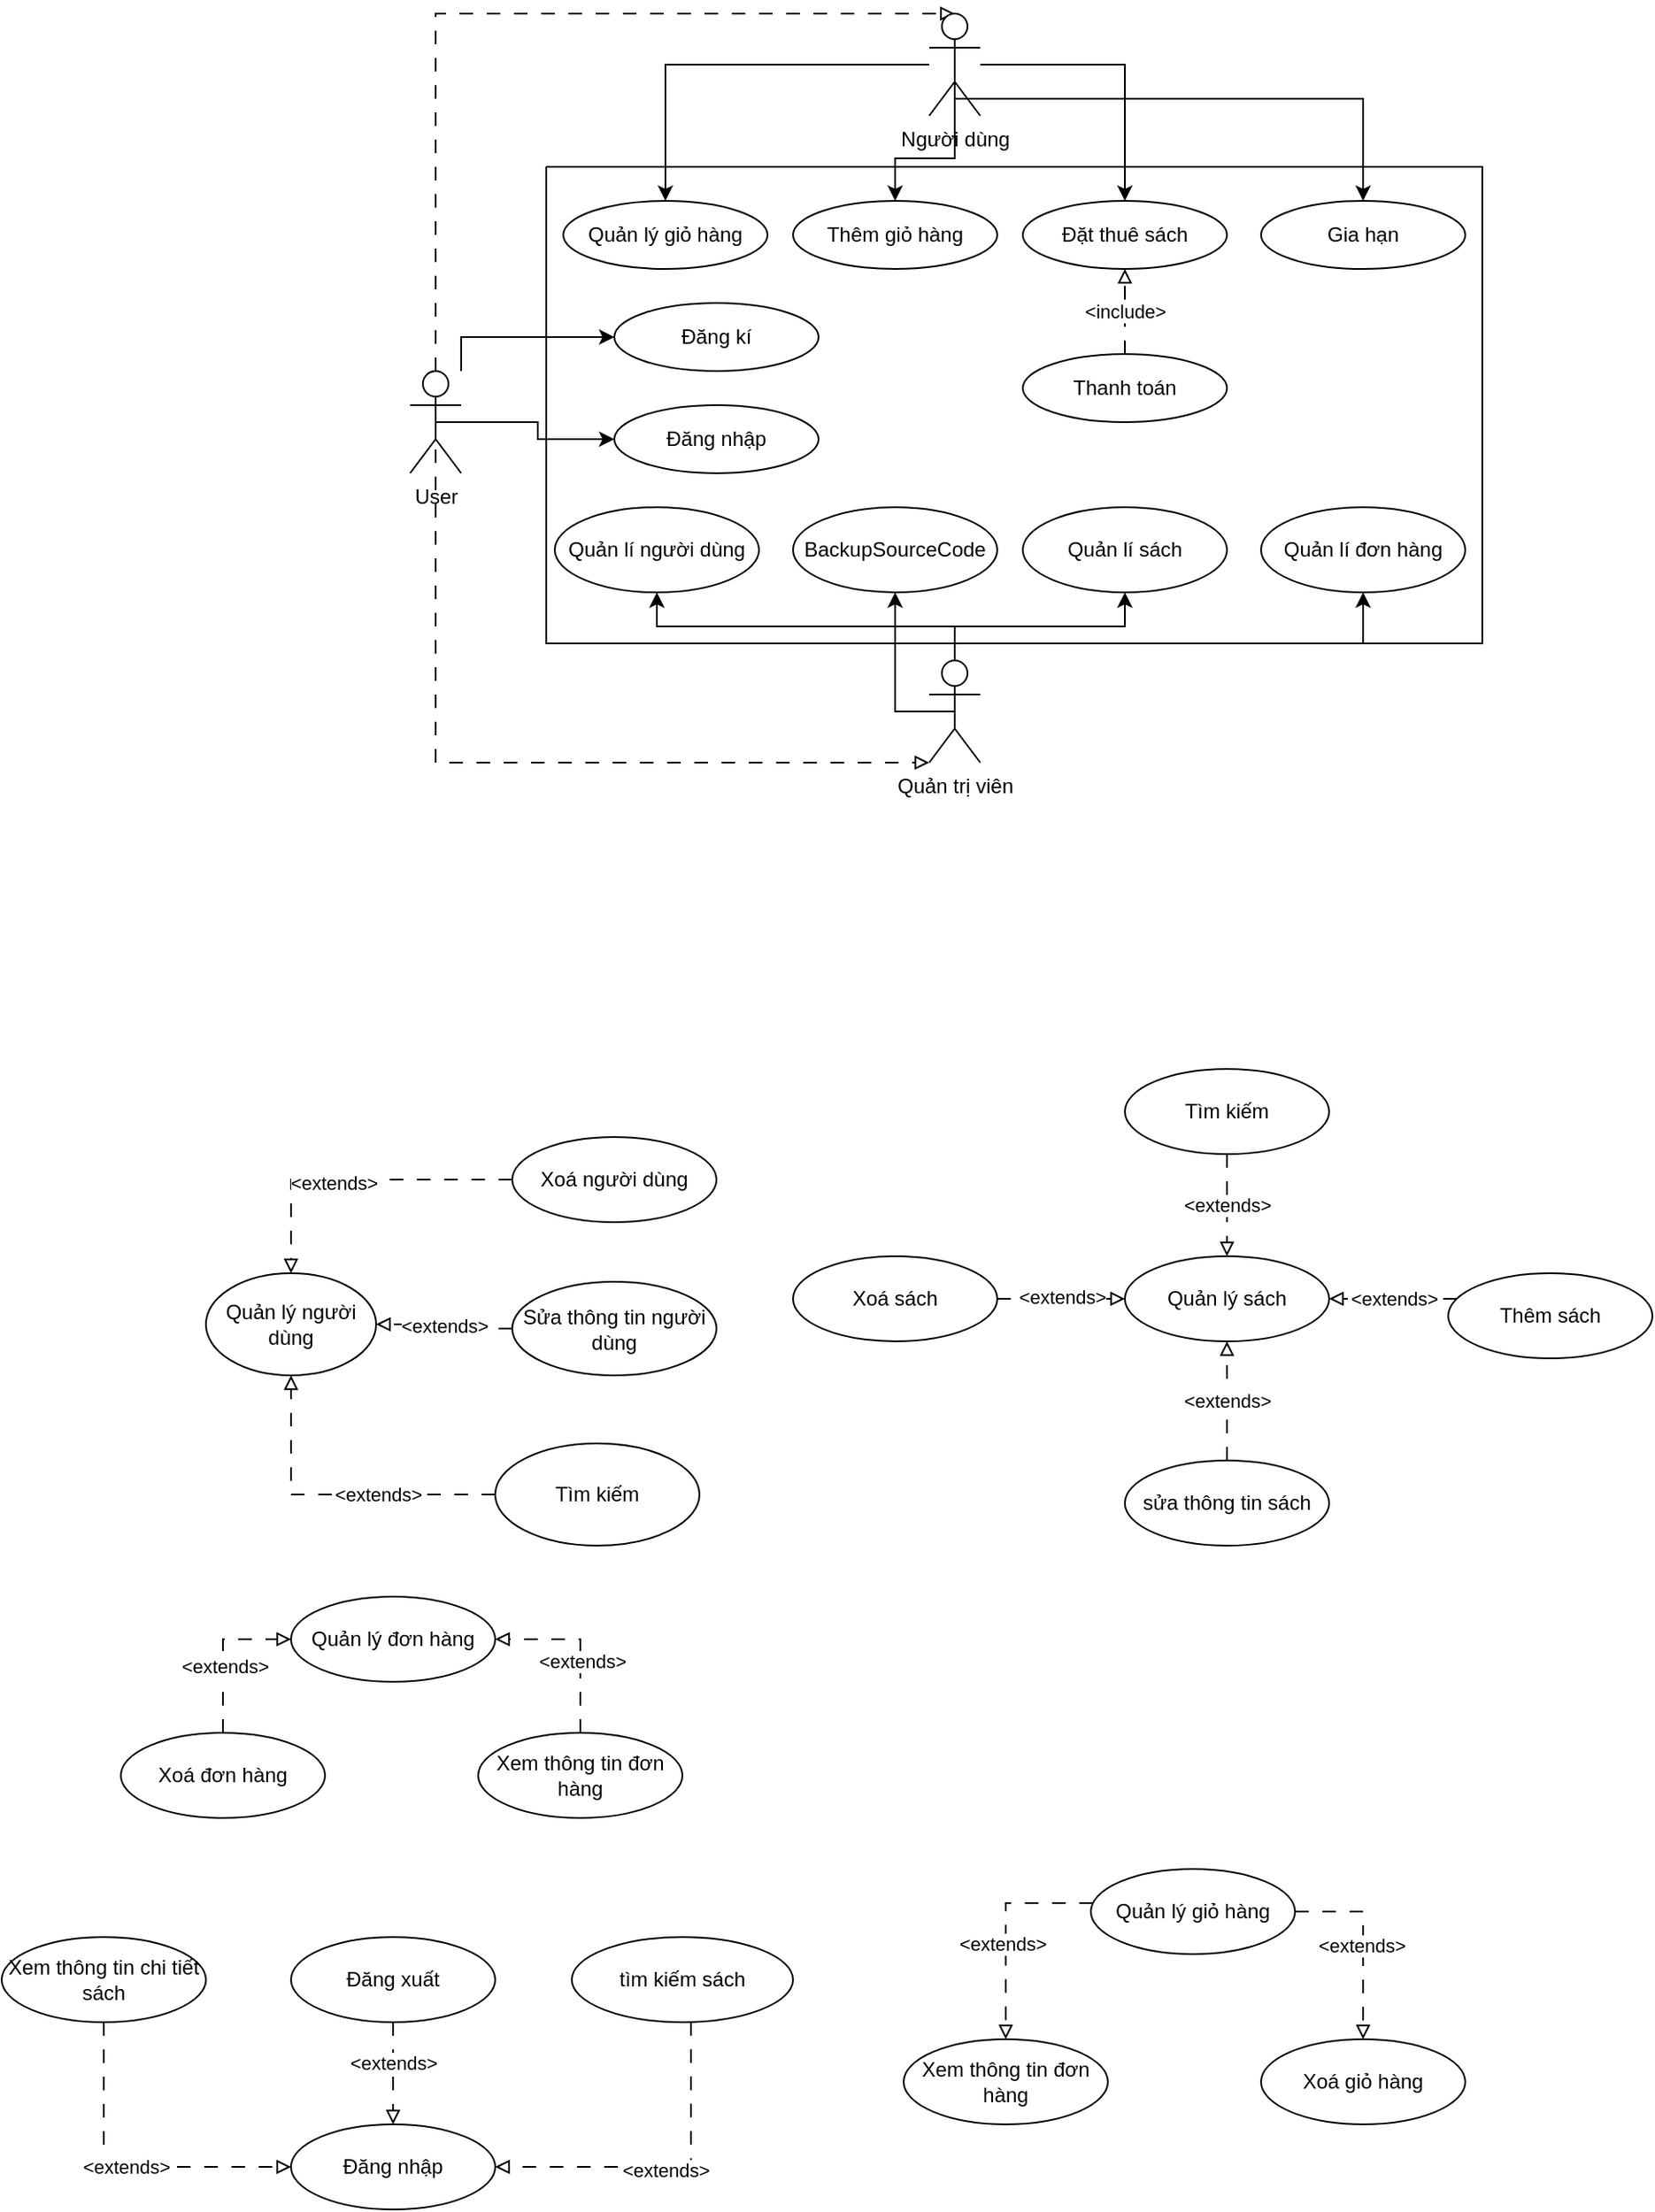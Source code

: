 <mxfile version="21.2.9" type="github">
  <diagram name="Page-1" id="_8bVg4KcjQ-vCVTVF04H">
    <mxGraphModel dx="1675" dy="452" grid="1" gridSize="10" guides="1" tooltips="1" connect="1" arrows="1" fold="1" page="1" pageScale="1" pageWidth="850" pageHeight="1100" math="0" shadow="0">
      <root>
        <mxCell id="0" />
        <mxCell id="1" parent="0" />
        <mxCell id="UjHxAH2bX7CEvZFCcsbU-24" style="edgeStyle=orthogonalEdgeStyle;rounded=0;orthogonalLoop=1;jettySize=auto;html=1;entryX=0;entryY=0.5;entryDx=0;entryDy=0;" parent="1" source="umWqZruVvDM2PWf6XDRT-1" target="umWqZruVvDM2PWf6XDRT-5" edge="1">
          <mxGeometry relative="1" as="geometry">
            <Array as="points">
              <mxPoint x="250" y="660" />
            </Array>
          </mxGeometry>
        </mxCell>
        <mxCell id="UjHxAH2bX7CEvZFCcsbU-31" style="edgeStyle=orthogonalEdgeStyle;rounded=0;orthogonalLoop=1;jettySize=auto;html=1;exitX=0.5;exitY=0.5;exitDx=0;exitDy=0;exitPerimeter=0;entryX=0;entryY=0.5;entryDx=0;entryDy=0;" parent="1" source="umWqZruVvDM2PWf6XDRT-1" target="umWqZruVvDM2PWf6XDRT-3" edge="1">
          <mxGeometry relative="1" as="geometry" />
        </mxCell>
        <mxCell id="UjHxAH2bX7CEvZFCcsbU-46" style="edgeStyle=orthogonalEdgeStyle;rounded=0;orthogonalLoop=1;jettySize=auto;html=1;exitX=0.5;exitY=0;exitDx=0;exitDy=0;exitPerimeter=0;entryX=0.5;entryY=0;entryDx=0;entryDy=0;entryPerimeter=0;dashed=1;endArrow=block;endFill=0;dashPattern=8 8;" parent="1" source="umWqZruVvDM2PWf6XDRT-1" target="umWqZruVvDM2PWf6XDRT-9" edge="1">
          <mxGeometry relative="1" as="geometry">
            <Array as="points">
              <mxPoint x="235" y="470" />
            </Array>
          </mxGeometry>
        </mxCell>
        <mxCell id="UjHxAH2bX7CEvZFCcsbU-47" style="edgeStyle=orthogonalEdgeStyle;rounded=0;orthogonalLoop=1;jettySize=auto;html=1;exitX=0.5;exitY=0.5;exitDx=0;exitDy=0;exitPerimeter=0;entryX=0;entryY=1;entryDx=0;entryDy=0;entryPerimeter=0;dashed=1;endArrow=block;endFill=0;dashPattern=8 8;" parent="1" source="umWqZruVvDM2PWf6XDRT-1" target="UjHxAH2bX7CEvZFCcsbU-5" edge="1">
          <mxGeometry relative="1" as="geometry">
            <Array as="points">
              <mxPoint x="235" y="910" />
            </Array>
          </mxGeometry>
        </mxCell>
        <mxCell id="umWqZruVvDM2PWf6XDRT-1" value="User" style="shape=umlActor;verticalLabelPosition=bottom;verticalAlign=top;html=1;outlineConnect=0;" parent="1" vertex="1">
          <mxGeometry x="220" y="680" width="30" height="60" as="geometry" />
        </mxCell>
        <mxCell id="umWqZruVvDM2PWf6XDRT-3" value="Đăng nhập" style="ellipse;whiteSpace=wrap;html=1;" parent="1" vertex="1">
          <mxGeometry x="340" y="700" width="120" height="40" as="geometry" />
        </mxCell>
        <mxCell id="umWqZruVvDM2PWf6XDRT-5" value="Đăng kí" style="ellipse;whiteSpace=wrap;html=1;" parent="1" vertex="1">
          <mxGeometry x="340" y="640" width="120" height="40" as="geometry" />
        </mxCell>
        <mxCell id="UjHxAH2bX7CEvZFCcsbU-35" style="edgeStyle=orthogonalEdgeStyle;rounded=0;orthogonalLoop=1;jettySize=auto;html=1;exitX=0.5;exitY=0.5;exitDx=0;exitDy=0;exitPerimeter=0;" parent="1" source="umWqZruVvDM2PWf6XDRT-9" target="umWqZruVvDM2PWf6XDRT-10" edge="1">
          <mxGeometry relative="1" as="geometry" />
        </mxCell>
        <mxCell id="UjHxAH2bX7CEvZFCcsbU-37" style="edgeStyle=orthogonalEdgeStyle;rounded=0;orthogonalLoop=1;jettySize=auto;html=1;" parent="1" source="umWqZruVvDM2PWf6XDRT-9" target="umWqZruVvDM2PWf6XDRT-15" edge="1">
          <mxGeometry relative="1" as="geometry" />
        </mxCell>
        <mxCell id="UjHxAH2bX7CEvZFCcsbU-38" style="edgeStyle=orthogonalEdgeStyle;rounded=0;orthogonalLoop=1;jettySize=auto;html=1;entryX=0.5;entryY=0;entryDx=0;entryDy=0;" parent="1" source="umWqZruVvDM2PWf6XDRT-9" target="umWqZruVvDM2PWf6XDRT-14" edge="1">
          <mxGeometry relative="1" as="geometry" />
        </mxCell>
        <mxCell id="sLHNT4tgapf9YTz1h-s4-8" style="edgeStyle=orthogonalEdgeStyle;rounded=0;orthogonalLoop=1;jettySize=auto;html=1;exitX=0.5;exitY=0.5;exitDx=0;exitDy=0;exitPerimeter=0;entryX=0.5;entryY=0;entryDx=0;entryDy=0;" parent="1" source="umWqZruVvDM2PWf6XDRT-9" target="sLHNT4tgapf9YTz1h-s4-7" edge="1">
          <mxGeometry relative="1" as="geometry">
            <Array as="points">
              <mxPoint x="540" y="520" />
              <mxPoint x="780" y="520" />
            </Array>
          </mxGeometry>
        </mxCell>
        <mxCell id="umWqZruVvDM2PWf6XDRT-9" value="Người dùng" style="shape=umlActor;verticalLabelPosition=bottom;verticalAlign=top;html=1;outlineConnect=0;" parent="1" vertex="1">
          <mxGeometry x="525" y="470" width="30" height="60" as="geometry" />
        </mxCell>
        <mxCell id="umWqZruVvDM2PWf6XDRT-10" value="Thêm giỏ hàng" style="ellipse;whiteSpace=wrap;html=1;" parent="1" vertex="1">
          <mxGeometry x="445" y="580" width="120" height="40" as="geometry" />
        </mxCell>
        <mxCell id="umWqZruVvDM2PWf6XDRT-15" value="Đặt thuê sách" style="ellipse;whiteSpace=wrap;html=1;" parent="1" vertex="1">
          <mxGeometry x="580" y="580" width="120" height="40" as="geometry" />
        </mxCell>
        <mxCell id="UjHxAH2bX7CEvZFCcsbU-32" style="edgeStyle=orthogonalEdgeStyle;rounded=0;orthogonalLoop=1;jettySize=auto;html=1;exitX=0.5;exitY=0;exitDx=0;exitDy=0;exitPerimeter=0;entryX=0.5;entryY=1;entryDx=0;entryDy=0;" parent="1" source="UjHxAH2bX7CEvZFCcsbU-5" target="UjHxAH2bX7CEvZFCcsbU-12" edge="1">
          <mxGeometry relative="1" as="geometry" />
        </mxCell>
        <mxCell id="UjHxAH2bX7CEvZFCcsbU-33" style="edgeStyle=orthogonalEdgeStyle;rounded=0;orthogonalLoop=1;jettySize=auto;html=1;exitX=0.5;exitY=0;exitDx=0;exitDy=0;exitPerimeter=0;entryX=0.5;entryY=1;entryDx=0;entryDy=0;" parent="1" source="UjHxAH2bX7CEvZFCcsbU-5" target="UjHxAH2bX7CEvZFCcsbU-13" edge="1">
          <mxGeometry relative="1" as="geometry">
            <Array as="points">
              <mxPoint x="540" y="840" />
              <mxPoint x="780" y="840" />
            </Array>
          </mxGeometry>
        </mxCell>
        <mxCell id="UjHxAH2bX7CEvZFCcsbU-34" style="edgeStyle=orthogonalEdgeStyle;rounded=0;orthogonalLoop=1;jettySize=auto;html=1;exitX=0.5;exitY=0;exitDx=0;exitDy=0;exitPerimeter=0;" parent="1" source="UjHxAH2bX7CEvZFCcsbU-5" target="UjHxAH2bX7CEvZFCcsbU-10" edge="1">
          <mxGeometry relative="1" as="geometry" />
        </mxCell>
        <mxCell id="sLHNT4tgapf9YTz1h-s4-11" style="edgeStyle=orthogonalEdgeStyle;rounded=0;orthogonalLoop=1;jettySize=auto;html=1;exitX=0.5;exitY=0.5;exitDx=0;exitDy=0;exitPerimeter=0;entryX=0.5;entryY=1;entryDx=0;entryDy=0;" parent="1" source="UjHxAH2bX7CEvZFCcsbU-5" target="sLHNT4tgapf9YTz1h-s4-9" edge="1">
          <mxGeometry relative="1" as="geometry">
            <Array as="points">
              <mxPoint x="505" y="880" />
            </Array>
          </mxGeometry>
        </mxCell>
        <mxCell id="UjHxAH2bX7CEvZFCcsbU-5" value="Quản trị viên" style="shape=umlActor;verticalLabelPosition=bottom;verticalAlign=top;html=1;outlineConnect=0;" parent="1" vertex="1">
          <mxGeometry x="525" y="850" width="30" height="60" as="geometry" />
        </mxCell>
        <mxCell id="UjHxAH2bX7CEvZFCcsbU-10" value="Quản lí người dùng" style="ellipse;whiteSpace=wrap;html=1;" parent="1" vertex="1">
          <mxGeometry x="305" y="760" width="120" height="50" as="geometry" />
        </mxCell>
        <mxCell id="UjHxAH2bX7CEvZFCcsbU-12" value="Quản lí sách" style="ellipse;whiteSpace=wrap;html=1;" parent="1" vertex="1">
          <mxGeometry x="580" y="760" width="120" height="50" as="geometry" />
        </mxCell>
        <mxCell id="UjHxAH2bX7CEvZFCcsbU-13" value="Quản lí đơn hàng" style="ellipse;whiteSpace=wrap;html=1;" parent="1" vertex="1">
          <mxGeometry x="720" y="760" width="120" height="50" as="geometry" />
        </mxCell>
        <mxCell id="UjHxAH2bX7CEvZFCcsbU-50" value="&amp;lt;include&amp;gt;" style="edgeStyle=orthogonalEdgeStyle;rounded=0;orthogonalLoop=1;jettySize=auto;html=1;entryX=0.5;entryY=1;entryDx=0;entryDy=0;dashed=1;dashPattern=8 8;endArrow=block;endFill=0;" parent="1" source="UjHxAH2bX7CEvZFCcsbU-49" target="umWqZruVvDM2PWf6XDRT-15" edge="1">
          <mxGeometry relative="1" as="geometry" />
        </mxCell>
        <mxCell id="UjHxAH2bX7CEvZFCcsbU-49" value="Thanh toán" style="ellipse;whiteSpace=wrap;html=1;" parent="1" vertex="1">
          <mxGeometry x="580" y="670" width="120" height="40" as="geometry" />
        </mxCell>
        <mxCell id="UjHxAH2bX7CEvZFCcsbU-52" value="" style="endArrow=none;html=1;rounded=0;" parent="1" edge="1">
          <mxGeometry width="50" height="50" relative="1" as="geometry">
            <mxPoint x="300" y="560" as="sourcePoint" />
            <mxPoint x="300" y="560" as="targetPoint" />
            <Array as="points">
              <mxPoint x="850" y="560" />
              <mxPoint x="850" y="840" />
              <mxPoint x="300" y="840" />
            </Array>
          </mxGeometry>
        </mxCell>
        <mxCell id="umWqZruVvDM2PWf6XDRT-14" value="Quản lý giỏ hàng" style="ellipse;whiteSpace=wrap;html=1;" parent="1" vertex="1">
          <mxGeometry x="310" y="580" width="120" height="40" as="geometry" />
        </mxCell>
        <mxCell id="UjHxAH2bX7CEvZFCcsbU-58" value="Quản lý người dùng" style="ellipse;whiteSpace=wrap;html=1;" parent="1" vertex="1">
          <mxGeometry x="100" y="1210" width="100" height="60" as="geometry" />
        </mxCell>
        <mxCell id="UjHxAH2bX7CEvZFCcsbU-62" style="edgeStyle=orthogonalEdgeStyle;rounded=0;orthogonalLoop=1;jettySize=auto;html=1;exitX=0;exitY=0.5;exitDx=0;exitDy=0;entryX=0.5;entryY=0;entryDx=0;entryDy=0;dashed=1;dashPattern=8 8;endArrow=block;endFill=0;" parent="1" source="UjHxAH2bX7CEvZFCcsbU-59" target="UjHxAH2bX7CEvZFCcsbU-58" edge="1">
          <mxGeometry relative="1" as="geometry" />
        </mxCell>
        <mxCell id="UjHxAH2bX7CEvZFCcsbU-63" value="&amp;lt;extends&amp;gt;" style="edgeLabel;html=1;align=center;verticalAlign=middle;resizable=0;points=[];" parent="UjHxAH2bX7CEvZFCcsbU-62" vertex="1" connectable="0">
          <mxGeometry x="0.136" y="2" relative="1" as="geometry">
            <mxPoint as="offset" />
          </mxGeometry>
        </mxCell>
        <mxCell id="UjHxAH2bX7CEvZFCcsbU-59" value="Xoá người dùng" style="ellipse;whiteSpace=wrap;html=1;" parent="1" vertex="1">
          <mxGeometry x="280" y="1130" width="120" height="50" as="geometry" />
        </mxCell>
        <mxCell id="UjHxAH2bX7CEvZFCcsbU-65" value="Quản lý sách" style="ellipse;whiteSpace=wrap;html=1;align=center;" parent="1" vertex="1">
          <mxGeometry x="640" y="1200" width="120" height="50" as="geometry" />
        </mxCell>
        <mxCell id="UjHxAH2bX7CEvZFCcsbU-84" value="&amp;lt;extends&amp;gt;" style="edgeStyle=orthogonalEdgeStyle;rounded=0;orthogonalLoop=1;jettySize=auto;html=1;entryX=1;entryY=0.5;entryDx=0;entryDy=0;dashed=1;dashPattern=8 8;endArrow=block;endFill=0;" parent="1" source="UjHxAH2bX7CEvZFCcsbU-66" target="UjHxAH2bX7CEvZFCcsbU-65" edge="1">
          <mxGeometry relative="1" as="geometry">
            <Array as="points">
              <mxPoint x="850" y="1225" />
            </Array>
          </mxGeometry>
        </mxCell>
        <mxCell id="UjHxAH2bX7CEvZFCcsbU-66" value="Thêm sách" style="ellipse;whiteSpace=wrap;html=1;" parent="1" vertex="1">
          <mxGeometry x="830" y="1210" width="120" height="50" as="geometry" />
        </mxCell>
        <mxCell id="UjHxAH2bX7CEvZFCcsbU-85" style="edgeStyle=orthogonalEdgeStyle;rounded=0;orthogonalLoop=1;jettySize=auto;html=1;exitX=1;exitY=0.5;exitDx=0;exitDy=0;entryX=0;entryY=0.5;entryDx=0;entryDy=0;dashed=1;dashPattern=8 8;endArrow=block;endFill=0;" parent="1" source="UjHxAH2bX7CEvZFCcsbU-67" target="UjHxAH2bX7CEvZFCcsbU-65" edge="1">
          <mxGeometry relative="1" as="geometry" />
        </mxCell>
        <mxCell id="UjHxAH2bX7CEvZFCcsbU-86" value="&amp;lt;extends&amp;gt;" style="edgeLabel;html=1;align=center;verticalAlign=middle;resizable=0;points=[];" parent="UjHxAH2bX7CEvZFCcsbU-85" vertex="1" connectable="0">
          <mxGeometry x="-0.006" y="1" relative="1" as="geometry">
            <mxPoint as="offset" />
          </mxGeometry>
        </mxCell>
        <mxCell id="UjHxAH2bX7CEvZFCcsbU-67" value="Xoá sách" style="ellipse;whiteSpace=wrap;html=1;" parent="1" vertex="1">
          <mxGeometry x="445" y="1200" width="120" height="50" as="geometry" />
        </mxCell>
        <mxCell id="UjHxAH2bX7CEvZFCcsbU-103" value="&amp;lt;extends&amp;gt;" style="edgeStyle=orthogonalEdgeStyle;rounded=0;orthogonalLoop=1;jettySize=auto;html=1;exitX=0.5;exitY=0;exitDx=0;exitDy=0;entryX=0.5;entryY=1;entryDx=0;entryDy=0;dashed=1;dashPattern=8 8;endArrow=block;endFill=0;" parent="1" source="UjHxAH2bX7CEvZFCcsbU-68" target="UjHxAH2bX7CEvZFCcsbU-65" edge="1">
          <mxGeometry relative="1" as="geometry" />
        </mxCell>
        <mxCell id="UjHxAH2bX7CEvZFCcsbU-68" value="sửa thông tin sách" style="ellipse;whiteSpace=wrap;html=1;" parent="1" vertex="1">
          <mxGeometry x="640" y="1320" width="120" height="50" as="geometry" />
        </mxCell>
        <mxCell id="UjHxAH2bX7CEvZFCcsbU-69" value="Quản lý đơn hàng" style="ellipse;whiteSpace=wrap;html=1;" parent="1" vertex="1">
          <mxGeometry x="150" y="1400" width="120" height="50" as="geometry" />
        </mxCell>
        <mxCell id="UjHxAH2bX7CEvZFCcsbU-87" style="edgeStyle=orthogonalEdgeStyle;rounded=0;orthogonalLoop=1;jettySize=auto;html=1;entryX=0;entryY=0.5;entryDx=0;entryDy=0;dashed=1;dashPattern=8 8;endArrow=block;endFill=0;" parent="1" source="UjHxAH2bX7CEvZFCcsbU-70" target="UjHxAH2bX7CEvZFCcsbU-69" edge="1">
          <mxGeometry relative="1" as="geometry" />
        </mxCell>
        <mxCell id="UjHxAH2bX7CEvZFCcsbU-88" value="&amp;lt;extends&amp;gt;" style="edgeLabel;html=1;align=center;verticalAlign=middle;resizable=0;points=[];" parent="UjHxAH2bX7CEvZFCcsbU-87" vertex="1" connectable="0">
          <mxGeometry x="-0.179" y="-1" relative="1" as="geometry">
            <mxPoint as="offset" />
          </mxGeometry>
        </mxCell>
        <mxCell id="UjHxAH2bX7CEvZFCcsbU-70" value="Xoá đơn hàng" style="ellipse;whiteSpace=wrap;html=1;" parent="1" vertex="1">
          <mxGeometry x="50" y="1480" width="120" height="50" as="geometry" />
        </mxCell>
        <mxCell id="UjHxAH2bX7CEvZFCcsbU-89" style="edgeStyle=orthogonalEdgeStyle;rounded=0;orthogonalLoop=1;jettySize=auto;html=1;entryX=1;entryY=0.5;entryDx=0;entryDy=0;dashed=1;dashPattern=8 8;endArrow=block;endFill=0;" parent="1" source="UjHxAH2bX7CEvZFCcsbU-71" target="UjHxAH2bX7CEvZFCcsbU-69" edge="1">
          <mxGeometry relative="1" as="geometry" />
        </mxCell>
        <mxCell id="UjHxAH2bX7CEvZFCcsbU-90" value="&amp;lt;extends&amp;gt;" style="edgeLabel;html=1;align=center;verticalAlign=middle;resizable=0;points=[];" parent="UjHxAH2bX7CEvZFCcsbU-89" vertex="1" connectable="0">
          <mxGeometry x="-0.2" y="-1" relative="1" as="geometry">
            <mxPoint as="offset" />
          </mxGeometry>
        </mxCell>
        <mxCell id="UjHxAH2bX7CEvZFCcsbU-71" value="Xem thông tin đơn hàng" style="ellipse;whiteSpace=wrap;html=1;" parent="1" vertex="1">
          <mxGeometry x="260" y="1480" width="120" height="50" as="geometry" />
        </mxCell>
        <mxCell id="UjHxAH2bX7CEvZFCcsbU-98" style="edgeStyle=orthogonalEdgeStyle;rounded=0;orthogonalLoop=1;jettySize=auto;html=1;entryX=0.5;entryY=0;entryDx=0;entryDy=0;dashed=1;dashPattern=8 8;endArrow=block;endFill=0;" parent="1" source="UjHxAH2bX7CEvZFCcsbU-72" target="UjHxAH2bX7CEvZFCcsbU-74" edge="1">
          <mxGeometry relative="1" as="geometry">
            <Array as="points">
              <mxPoint x="570" y="1580" />
            </Array>
          </mxGeometry>
        </mxCell>
        <mxCell id="UjHxAH2bX7CEvZFCcsbU-99" value="&amp;lt;extends&amp;gt;" style="edgeLabel;html=1;align=center;verticalAlign=middle;resizable=0;points=[];" parent="UjHxAH2bX7CEvZFCcsbU-98" vertex="1" connectable="0">
          <mxGeometry x="0.146" y="-2" relative="1" as="geometry">
            <mxPoint as="offset" />
          </mxGeometry>
        </mxCell>
        <mxCell id="UjHxAH2bX7CEvZFCcsbU-101" style="edgeStyle=orthogonalEdgeStyle;rounded=0;orthogonalLoop=1;jettySize=auto;html=1;exitX=1;exitY=0.5;exitDx=0;exitDy=0;dashed=1;dashPattern=8 8;endArrow=block;endFill=0;" parent="1" source="UjHxAH2bX7CEvZFCcsbU-72" target="UjHxAH2bX7CEvZFCcsbU-73" edge="1">
          <mxGeometry relative="1" as="geometry" />
        </mxCell>
        <mxCell id="UjHxAH2bX7CEvZFCcsbU-102" value="&amp;lt;extends&amp;gt;" style="edgeLabel;html=1;align=center;verticalAlign=middle;resizable=0;points=[];" parent="UjHxAH2bX7CEvZFCcsbU-101" vertex="1" connectable="0">
          <mxGeometry x="0.043" y="-1" relative="1" as="geometry">
            <mxPoint as="offset" />
          </mxGeometry>
        </mxCell>
        <mxCell id="UjHxAH2bX7CEvZFCcsbU-72" value="Quản lý giỏ hàng" style="ellipse;whiteSpace=wrap;html=1;" parent="1" vertex="1">
          <mxGeometry x="620" y="1560" width="120" height="50" as="geometry" />
        </mxCell>
        <mxCell id="UjHxAH2bX7CEvZFCcsbU-73" value="Xoá giỏ hàng" style="ellipse;whiteSpace=wrap;html=1;" parent="1" vertex="1">
          <mxGeometry x="720" y="1660" width="120" height="50" as="geometry" />
        </mxCell>
        <mxCell id="UjHxAH2bX7CEvZFCcsbU-74" value="Xem thông tin đơn hàng" style="ellipse;whiteSpace=wrap;html=1;" parent="1" vertex="1">
          <mxGeometry x="510" y="1660" width="120" height="50" as="geometry" />
        </mxCell>
        <mxCell id="UjHxAH2bX7CEvZFCcsbU-75" value="Đăng nhập" style="ellipse;whiteSpace=wrap;html=1;" parent="1" vertex="1">
          <mxGeometry x="150" y="1710" width="120" height="50" as="geometry" />
        </mxCell>
        <mxCell id="UjHxAH2bX7CEvZFCcsbU-97" value="&amp;lt;extends&amp;gt;" style="edgeStyle=orthogonalEdgeStyle;rounded=0;orthogonalLoop=1;jettySize=auto;html=1;dashed=1;dashPattern=8 8;endArrow=block;endFill=0;" parent="1" source="UjHxAH2bX7CEvZFCcsbU-76" target="UjHxAH2bX7CEvZFCcsbU-75" edge="1">
          <mxGeometry relative="1" as="geometry">
            <Array as="points">
              <mxPoint x="110" y="1735" />
              <mxPoint x="110" y="1735" />
            </Array>
          </mxGeometry>
        </mxCell>
        <mxCell id="UjHxAH2bX7CEvZFCcsbU-76" value="Xem thông tin chi tiết sách" style="ellipse;whiteSpace=wrap;html=1;" parent="1" vertex="1">
          <mxGeometry x="-20" y="1600" width="120" height="50" as="geometry" />
        </mxCell>
        <mxCell id="UjHxAH2bX7CEvZFCcsbU-94" style="edgeStyle=orthogonalEdgeStyle;rounded=0;orthogonalLoop=1;jettySize=auto;html=1;entryX=1;entryY=0.5;entryDx=0;entryDy=0;dashed=1;dashPattern=8 8;endArrow=block;endFill=0;" parent="1" source="UjHxAH2bX7CEvZFCcsbU-77" target="UjHxAH2bX7CEvZFCcsbU-75" edge="1">
          <mxGeometry relative="1" as="geometry">
            <Array as="points">
              <mxPoint x="385" y="1735" />
            </Array>
          </mxGeometry>
        </mxCell>
        <mxCell id="UjHxAH2bX7CEvZFCcsbU-95" value="&amp;lt;extends&amp;gt;" style="edgeLabel;html=1;align=center;verticalAlign=middle;resizable=0;points=[];" parent="UjHxAH2bX7CEvZFCcsbU-94" vertex="1" connectable="0">
          <mxGeometry y="2" relative="1" as="geometry">
            <mxPoint as="offset" />
          </mxGeometry>
        </mxCell>
        <mxCell id="UjHxAH2bX7CEvZFCcsbU-77" value="tìm kiếm sách" style="ellipse;whiteSpace=wrap;html=1;" parent="1" vertex="1">
          <mxGeometry x="315" y="1600" width="130" height="50" as="geometry" />
        </mxCell>
        <mxCell id="UjHxAH2bX7CEvZFCcsbU-91" style="edgeStyle=orthogonalEdgeStyle;rounded=0;orthogonalLoop=1;jettySize=auto;html=1;dashed=1;dashPattern=8 8;endArrow=block;endFill=0;entryX=0.5;entryY=0;entryDx=0;entryDy=0;" parent="1" source="UjHxAH2bX7CEvZFCcsbU-78" target="UjHxAH2bX7CEvZFCcsbU-75" edge="1">
          <mxGeometry relative="1" as="geometry">
            <mxPoint x="199" y="1763" as="targetPoint" />
          </mxGeometry>
        </mxCell>
        <mxCell id="UjHxAH2bX7CEvZFCcsbU-96" value="&amp;lt;extends&amp;gt;" style="edgeLabel;html=1;align=center;verticalAlign=middle;resizable=0;points=[];" parent="UjHxAH2bX7CEvZFCcsbU-91" vertex="1" connectable="0">
          <mxGeometry x="-0.2" relative="1" as="geometry">
            <mxPoint as="offset" />
          </mxGeometry>
        </mxCell>
        <mxCell id="UjHxAH2bX7CEvZFCcsbU-78" value="Đăng xuất" style="ellipse;whiteSpace=wrap;html=1;" parent="1" vertex="1">
          <mxGeometry x="150" y="1600" width="120" height="50" as="geometry" />
        </mxCell>
        <mxCell id="sLHNT4tgapf9YTz1h-s4-13" value="&amp;lt;extends&amp;gt;" style="edgeStyle=orthogonalEdgeStyle;rounded=0;orthogonalLoop=1;jettySize=auto;html=1;exitX=0;exitY=0.5;exitDx=0;exitDy=0;dashed=1;dashPattern=8 8;endArrow=block;endFill=0;" parent="1" source="sLHNT4tgapf9YTz1h-s4-5" target="UjHxAH2bX7CEvZFCcsbU-58" edge="1">
          <mxGeometry relative="1" as="geometry" />
        </mxCell>
        <mxCell id="sLHNT4tgapf9YTz1h-s4-5" value="Sửa thông tin người dùng" style="ellipse;whiteSpace=wrap;html=1;" parent="1" vertex="1">
          <mxGeometry x="280" y="1215" width="120" height="55" as="geometry" />
        </mxCell>
        <mxCell id="sLHNT4tgapf9YTz1h-s4-14" style="edgeStyle=orthogonalEdgeStyle;rounded=0;orthogonalLoop=1;jettySize=auto;html=1;dashed=1;dashPattern=8 8;endArrow=block;endFill=0;" parent="1" source="sLHNT4tgapf9YTz1h-s4-6" target="UjHxAH2bX7CEvZFCcsbU-58" edge="1">
          <mxGeometry relative="1" as="geometry">
            <mxPoint x="200" y="1250" as="targetPoint" />
          </mxGeometry>
        </mxCell>
        <mxCell id="sLHNT4tgapf9YTz1h-s4-15" value="&amp;lt;extends&amp;gt;" style="edgeLabel;html=1;align=center;verticalAlign=middle;resizable=0;points=[];" parent="sLHNT4tgapf9YTz1h-s4-14" vertex="1" connectable="0">
          <mxGeometry x="-0.279" y="1" relative="1" as="geometry">
            <mxPoint x="-1" y="-1" as="offset" />
          </mxGeometry>
        </mxCell>
        <mxCell id="sLHNT4tgapf9YTz1h-s4-6" value="Tìm kiếm" style="ellipse;whiteSpace=wrap;html=1;" parent="1" vertex="1">
          <mxGeometry x="270" y="1310" width="120" height="60" as="geometry" />
        </mxCell>
        <mxCell id="sLHNT4tgapf9YTz1h-s4-7" value="Gia hạn" style="ellipse;whiteSpace=wrap;html=1;" parent="1" vertex="1">
          <mxGeometry x="720" y="580" width="120" height="40" as="geometry" />
        </mxCell>
        <mxCell id="sLHNT4tgapf9YTz1h-s4-9" value="BackupSourceCode" style="ellipse;whiteSpace=wrap;html=1;" parent="1" vertex="1">
          <mxGeometry x="445" y="760" width="120" height="50" as="geometry" />
        </mxCell>
        <mxCell id="yWAMVJ-WyU6TUdzAeFzD-2" value="&amp;lt;extends&amp;gt;" style="edgeStyle=orthogonalEdgeStyle;rounded=0;orthogonalLoop=1;jettySize=auto;html=1;entryX=0.5;entryY=0;entryDx=0;entryDy=0;dashed=1;dashPattern=8 8;endArrow=block;endFill=0;" edge="1" parent="1" source="yWAMVJ-WyU6TUdzAeFzD-1" target="UjHxAH2bX7CEvZFCcsbU-65">
          <mxGeometry relative="1" as="geometry" />
        </mxCell>
        <mxCell id="yWAMVJ-WyU6TUdzAeFzD-1" value="Tìm kiếm" style="ellipse;whiteSpace=wrap;html=1;" vertex="1" parent="1">
          <mxGeometry x="640" y="1090" width="120" height="50" as="geometry" />
        </mxCell>
      </root>
    </mxGraphModel>
  </diagram>
</mxfile>
